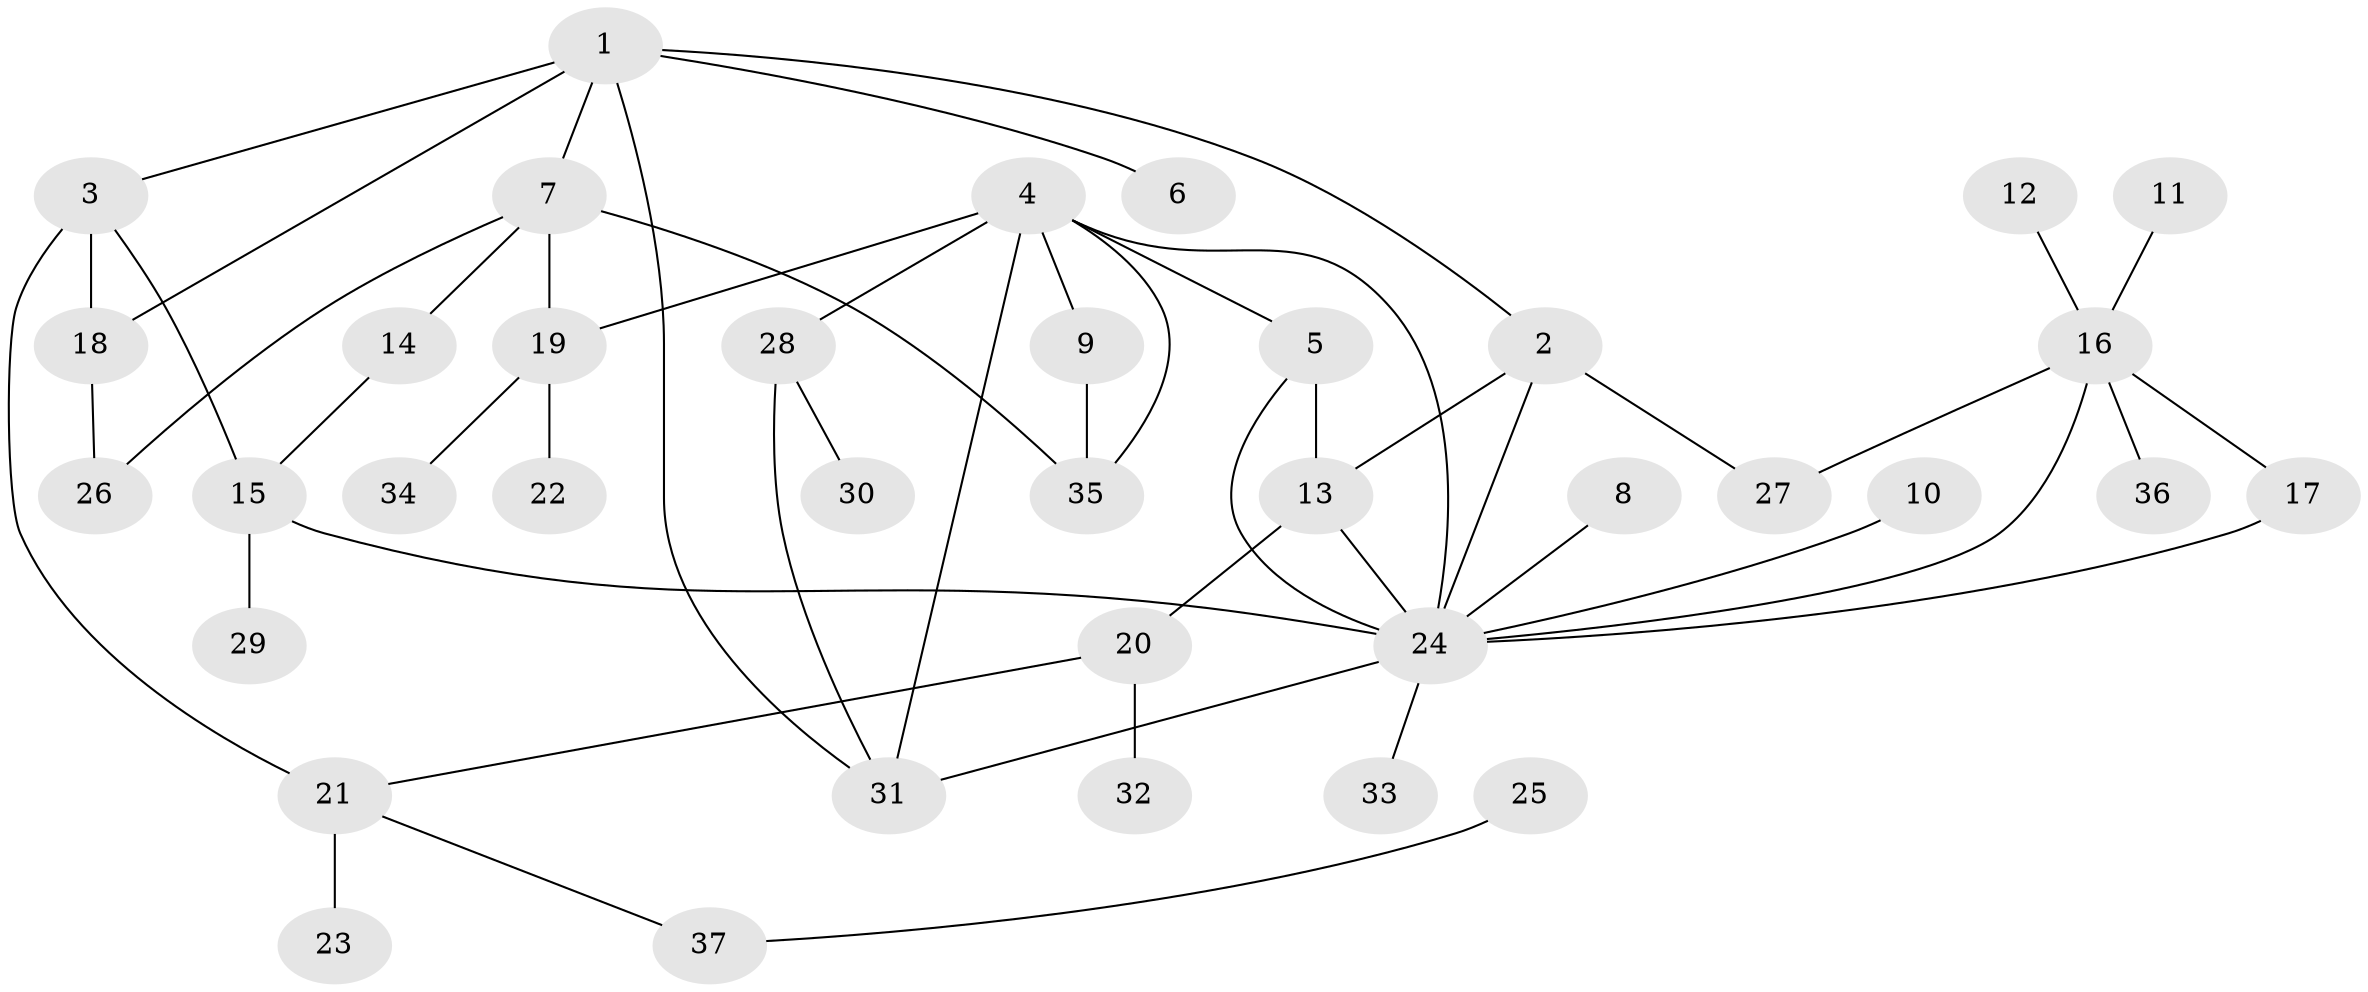 // original degree distribution, {4: 0.16216216216216217, 7: 0.02702702702702703, 3: 0.20270270270270271, 5: 0.05405405405405406, 2: 0.21621621621621623, 1: 0.33783783783783783}
// Generated by graph-tools (version 1.1) at 2025/49/03/09/25 03:49:22]
// undirected, 37 vertices, 52 edges
graph export_dot {
graph [start="1"]
  node [color=gray90,style=filled];
  1;
  2;
  3;
  4;
  5;
  6;
  7;
  8;
  9;
  10;
  11;
  12;
  13;
  14;
  15;
  16;
  17;
  18;
  19;
  20;
  21;
  22;
  23;
  24;
  25;
  26;
  27;
  28;
  29;
  30;
  31;
  32;
  33;
  34;
  35;
  36;
  37;
  1 -- 2 [weight=1.0];
  1 -- 3 [weight=1.0];
  1 -- 6 [weight=1.0];
  1 -- 7 [weight=1.0];
  1 -- 18 [weight=1.0];
  1 -- 31 [weight=1.0];
  2 -- 13 [weight=1.0];
  2 -- 24 [weight=1.0];
  2 -- 27 [weight=2.0];
  3 -- 15 [weight=1.0];
  3 -- 18 [weight=1.0];
  3 -- 21 [weight=2.0];
  4 -- 5 [weight=1.0];
  4 -- 9 [weight=1.0];
  4 -- 19 [weight=1.0];
  4 -- 24 [weight=1.0];
  4 -- 28 [weight=1.0];
  4 -- 31 [weight=1.0];
  4 -- 35 [weight=1.0];
  5 -- 13 [weight=1.0];
  5 -- 24 [weight=1.0];
  7 -- 14 [weight=1.0];
  7 -- 19 [weight=1.0];
  7 -- 26 [weight=1.0];
  7 -- 35 [weight=1.0];
  8 -- 24 [weight=1.0];
  9 -- 35 [weight=1.0];
  10 -- 24 [weight=1.0];
  11 -- 16 [weight=1.0];
  12 -- 16 [weight=1.0];
  13 -- 20 [weight=1.0];
  13 -- 24 [weight=1.0];
  14 -- 15 [weight=1.0];
  15 -- 24 [weight=1.0];
  15 -- 29 [weight=1.0];
  16 -- 17 [weight=1.0];
  16 -- 24 [weight=1.0];
  16 -- 27 [weight=1.0];
  16 -- 36 [weight=1.0];
  17 -- 24 [weight=1.0];
  18 -- 26 [weight=1.0];
  19 -- 22 [weight=1.0];
  19 -- 34 [weight=1.0];
  20 -- 21 [weight=1.0];
  20 -- 32 [weight=1.0];
  21 -- 23 [weight=1.0];
  21 -- 37 [weight=1.0];
  24 -- 31 [weight=1.0];
  24 -- 33 [weight=1.0];
  25 -- 37 [weight=1.0];
  28 -- 30 [weight=1.0];
  28 -- 31 [weight=1.0];
}
